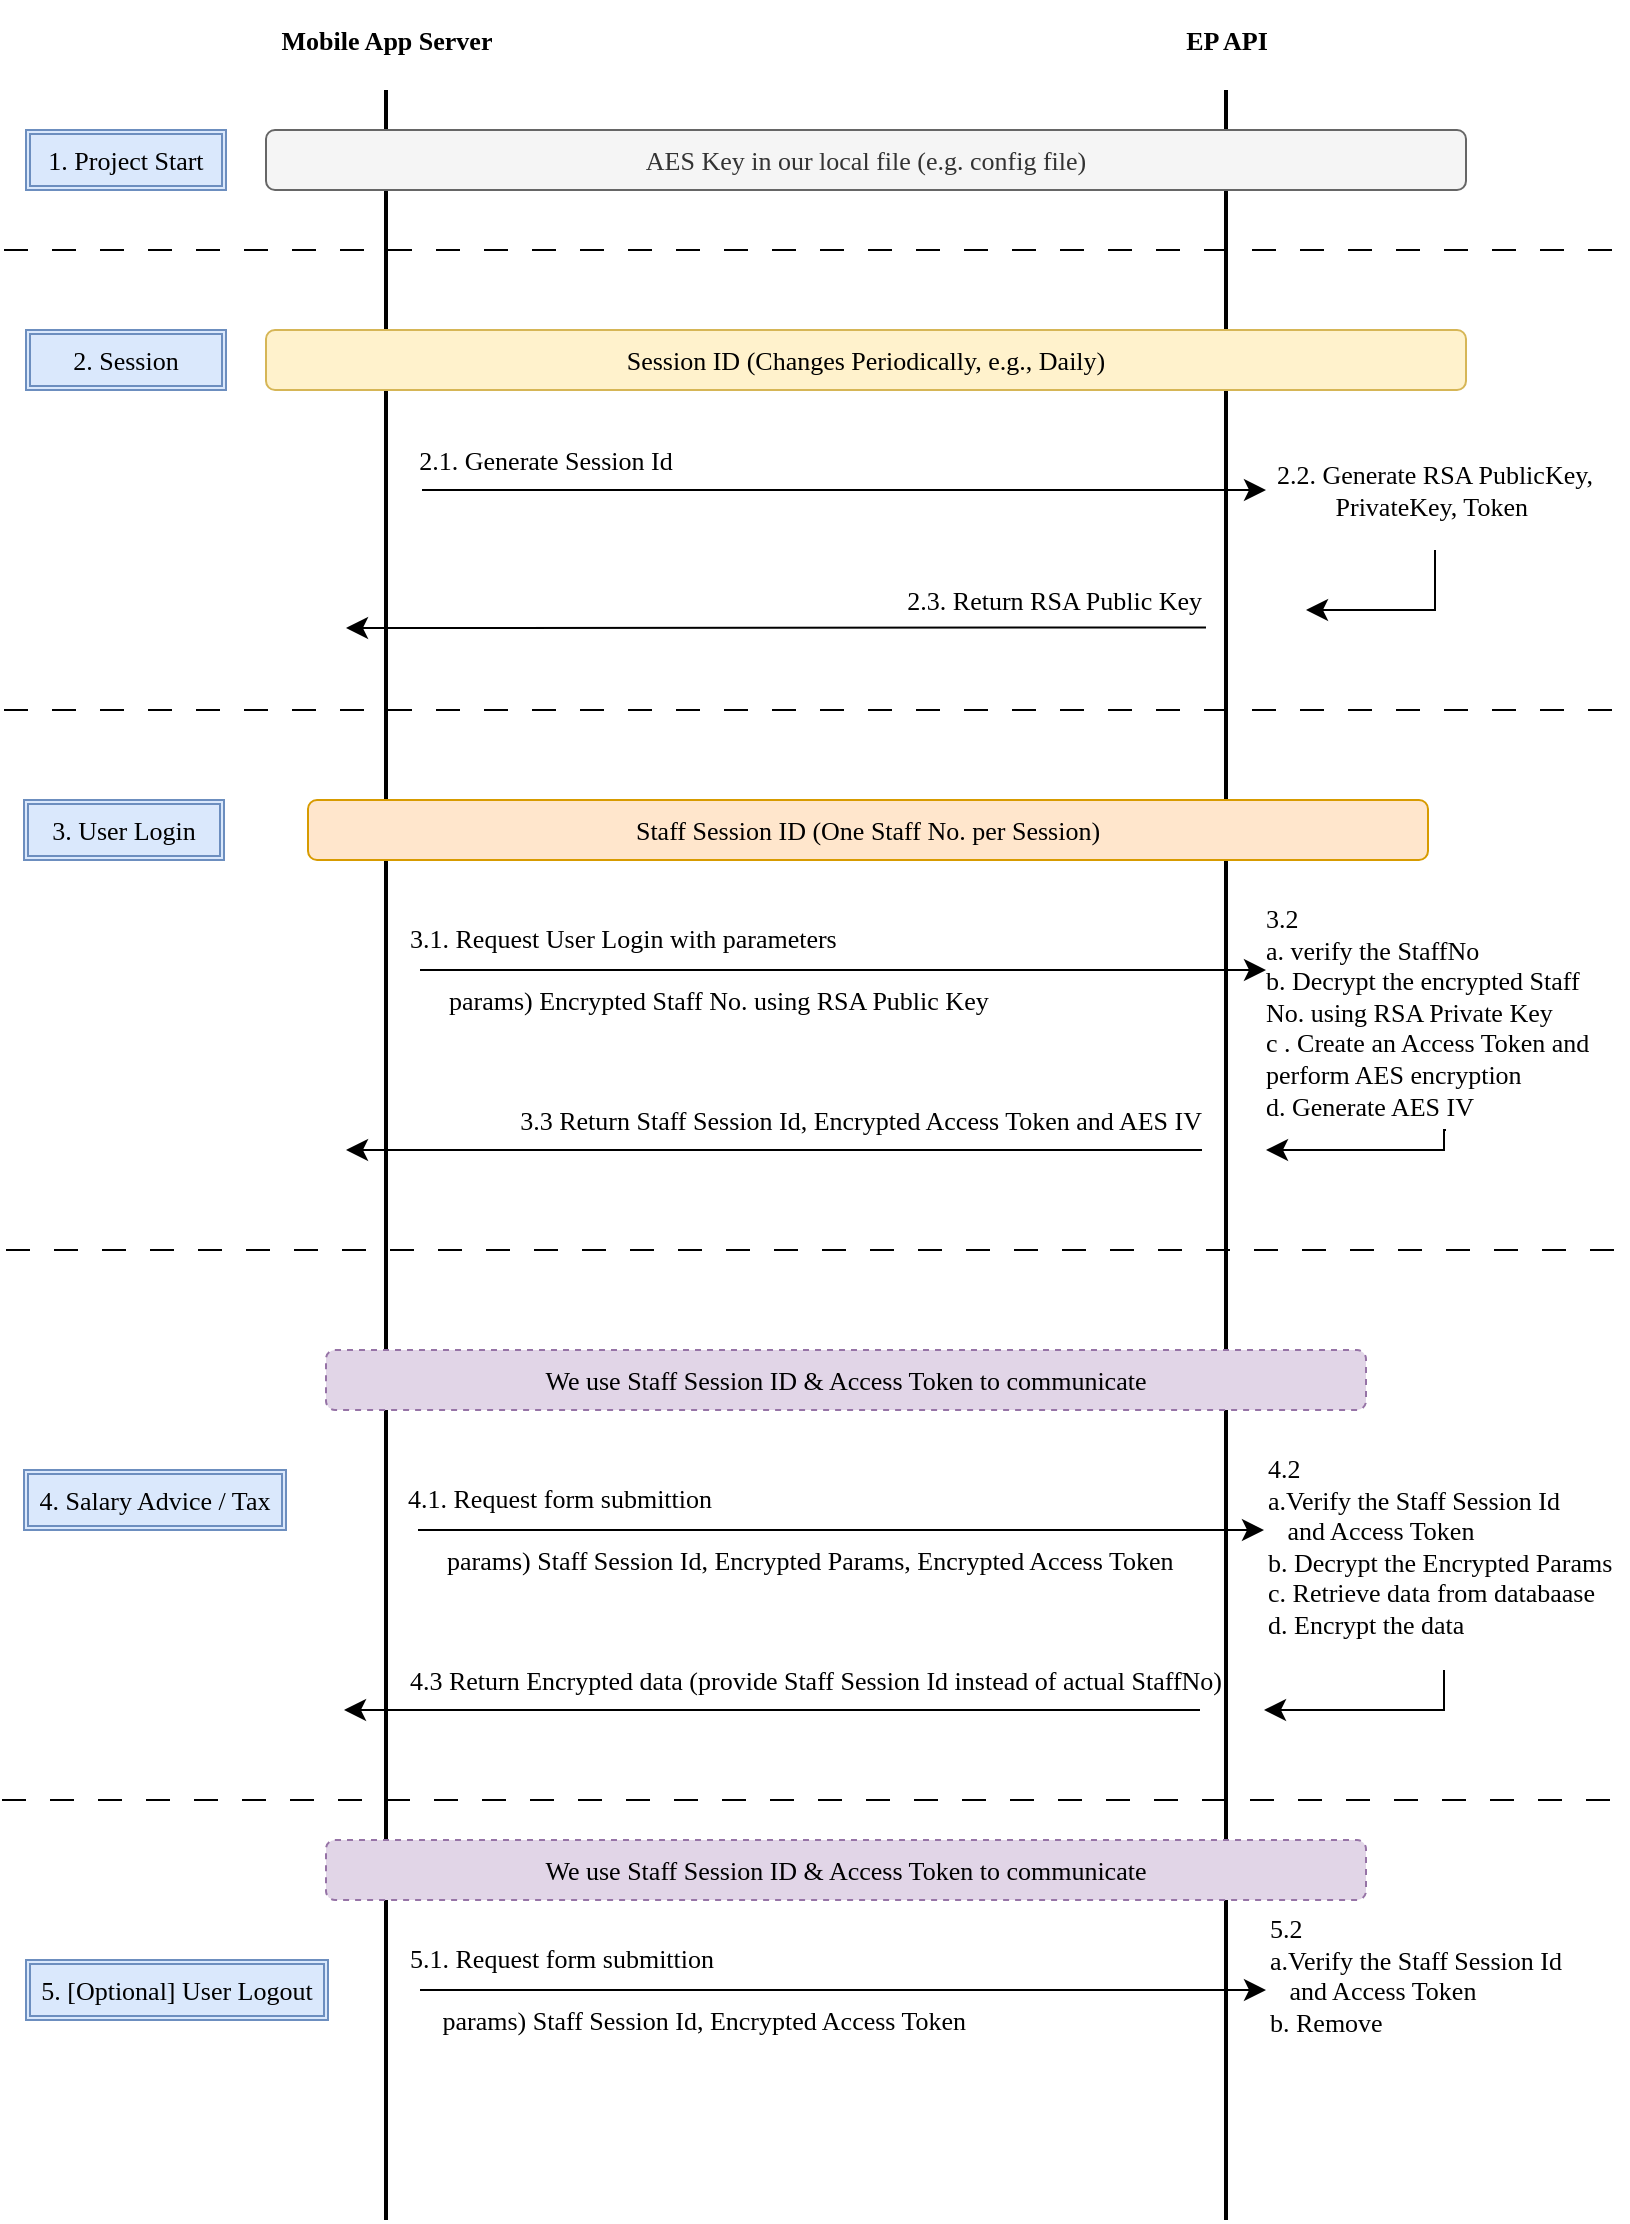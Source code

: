 <mxfile version="24.8.3">
  <diagram id="zGAoGrk16XHBV45AZ5aZ" name="Page-2">
    <mxGraphModel dx="880" dy="814" grid="1" gridSize="10" guides="1" tooltips="1" connect="1" arrows="1" fold="1" page="1" pageScale="1" pageWidth="827" pageHeight="1169" math="0" shadow="0">
      <root>
        <mxCell id="0" />
        <mxCell id="1" parent="0" />
        <mxCell id="wkhEWi-QwthmWmKcWgNR-1" value="" style="line;strokeWidth=2;direction=south;html=1;fontFamily=Times New Roman;" parent="1" vertex="1">
          <mxGeometry x="189" y="85" width="20" height="1065" as="geometry" />
        </mxCell>
        <mxCell id="wkhEWi-QwthmWmKcWgNR-2" value="" style="line;strokeWidth=2;direction=south;html=1;fontFamily=Times New Roman;" parent="1" vertex="1">
          <mxGeometry x="609" y="85" width="20" height="1065" as="geometry" />
        </mxCell>
        <mxCell id="wkhEWi-QwthmWmKcWgNR-5" value="&lt;div style=&quot;font-size: 13px;&quot;&gt;Mobile App Server&lt;/div&gt;" style="text;strokeColor=none;fillColor=none;html=1;fontSize=13;fontStyle=1;verticalAlign=middle;align=center;fontFamily=Times New Roman;" parent="1" vertex="1">
          <mxGeometry x="119" y="45" width="160" height="30" as="geometry" />
        </mxCell>
        <mxCell id="wkhEWi-QwthmWmKcWgNR-6" value="EP API" style="text;strokeColor=none;fillColor=none;html=1;fontSize=13;fontStyle=1;verticalAlign=middle;align=center;fontFamily=Times New Roman;" parent="1" vertex="1">
          <mxGeometry x="539" y="40" width="160" height="40" as="geometry" />
        </mxCell>
        <mxCell id="wkhEWi-QwthmWmKcWgNR-9" value="1. Project Start" style="shape=ext;double=1;rounded=0;whiteSpace=wrap;html=1;fillColor=#dae8fc;strokeColor=#6c8ebf;fontSize=13;fontFamily=Times New Roman;" parent="1" vertex="1">
          <mxGeometry x="19" y="105" width="100" height="30" as="geometry" />
        </mxCell>
        <mxCell id="wkhEWi-QwthmWmKcWgNR-10" value="AES Key in our local file (e.g. config file)" style="rounded=1;whiteSpace=wrap;html=1;fontFamily=Times New Roman;fillColor=#f5f5f5;fontColor=#333333;strokeColor=#666666;fontSize=13;" parent="1" vertex="1">
          <mxGeometry x="139" y="105" width="600" height="30" as="geometry" />
        </mxCell>
        <mxCell id="wkhEWi-QwthmWmKcWgNR-13" value="" style="line;strokeWidth=1;html=1;dashed=1;dashPattern=12 12;fontFamily=Times New Roman;" parent="1" vertex="1">
          <mxGeometry x="8" y="155" width="810" height="20" as="geometry" />
        </mxCell>
        <mxCell id="wkhEWi-QwthmWmKcWgNR-14" value="2. Session" style="shape=ext;double=1;rounded=0;whiteSpace=wrap;html=1;fillColor=#dae8fc;strokeColor=#6c8ebf;fontSize=13;fontFamily=Times New Roman;" parent="1" vertex="1">
          <mxGeometry x="19" y="205" width="100" height="30" as="geometry" />
        </mxCell>
        <mxCell id="wkhEWi-QwthmWmKcWgNR-15" value="Session ID (Changes Periodically, e.g., Daily)" style="rounded=1;whiteSpace=wrap;html=1;fontFamily=Times New Roman;fillColor=#fff2cc;strokeColor=#d6b656;fontSize=13;" parent="1" vertex="1">
          <mxGeometry x="139" y="205" width="600" height="30" as="geometry" />
        </mxCell>
        <mxCell id="wkhEWi-QwthmWmKcWgNR-20" value="2.3. Return RSA Public Key" style="text;html=1;align=right;verticalAlign=middle;whiteSpace=wrap;rounded=0;fontFamily=Times New Roman;fontSize=13;" parent="1" vertex="1">
          <mxGeometry x="449" y="325" width="160" height="30" as="geometry" />
        </mxCell>
        <mxCell id="wkhEWi-QwthmWmKcWgNR-22" value="" style="endArrow=classic;html=1;rounded=0;endSize=8;startSize=8;entryX=0;entryY=0.5;entryDx=0;entryDy=0;fontSize=13;" parent="1" target="wkhEWi-QwthmWmKcWgNR-24" edge="1">
          <mxGeometry width="50" height="50" relative="1" as="geometry">
            <mxPoint x="217" y="285" as="sourcePoint" />
            <mxPoint x="649" y="285" as="targetPoint" />
          </mxGeometry>
        </mxCell>
        <mxCell id="wkhEWi-QwthmWmKcWgNR-23" value="" style="endArrow=classic;html=1;rounded=0;endSize=8;startSize=8;fontSize=13;" parent="1" edge="1">
          <mxGeometry width="50" height="50" relative="1" as="geometry">
            <mxPoint x="609" y="353.75" as="sourcePoint" />
            <mxPoint x="179" y="354" as="targetPoint" />
          </mxGeometry>
        </mxCell>
        <mxCell id="wkhEWi-QwthmWmKcWgNR-24" value="2.2. Generate RSA PublicKey, PrivateKey, Token&amp;nbsp; " style="text;html=1;align=center;verticalAlign=middle;whiteSpace=wrap;rounded=0;fontFamily=Times New Roman;fontSize=13;" parent="1" vertex="1">
          <mxGeometry x="639" y="255" width="169" height="60" as="geometry" />
        </mxCell>
        <mxCell id="wkhEWi-QwthmWmKcWgNR-25" value="2.1. Generate Session Id" style="text;html=1;align=center;verticalAlign=middle;whiteSpace=wrap;rounded=0;fontFamily=Times New Roman;fontSize=13;" parent="1" vertex="1">
          <mxGeometry x="199" y="255" width="160" height="30" as="geometry" />
        </mxCell>
        <mxCell id="wkhEWi-QwthmWmKcWgNR-26" value="" style="endArrow=classic;html=1;rounded=0;endSize=8;startSize=8;exitX=0.5;exitY=1;exitDx=0;exitDy=0;edgeStyle=orthogonalEdgeStyle;fontSize=13;" parent="1" source="wkhEWi-QwthmWmKcWgNR-24" edge="1">
          <mxGeometry width="50" height="50" relative="1" as="geometry">
            <mxPoint x="619" y="363.75" as="sourcePoint" />
            <mxPoint x="659" y="345" as="targetPoint" />
            <Array as="points">
              <mxPoint x="724" y="345" />
            </Array>
          </mxGeometry>
        </mxCell>
        <mxCell id="wkhEWi-QwthmWmKcWgNR-27" value="" style="line;strokeWidth=1;html=1;dashed=1;dashPattern=12 12;fontFamily=Times New Roman;" parent="1" vertex="1">
          <mxGeometry x="8" y="385" width="810" height="20" as="geometry" />
        </mxCell>
        <mxCell id="wkhEWi-QwthmWmKcWgNR-28" value="3. User Login" style="shape=ext;double=1;rounded=0;whiteSpace=wrap;html=1;fillColor=#dae8fc;strokeColor=#6c8ebf;fontSize=13;fontFamily=Times New Roman;" parent="1" vertex="1">
          <mxGeometry x="18" y="440" width="100" height="30" as="geometry" />
        </mxCell>
        <mxCell id="wkhEWi-QwthmWmKcWgNR-29" value="Staff Session ID (One Staff No. per Session)" style="rounded=1;whiteSpace=wrap;html=1;fontFamily=Times New Roman;fillColor=#ffe6cc;strokeColor=#d79b00;fontSize=13;" parent="1" vertex="1">
          <mxGeometry x="160" y="440" width="560" height="30" as="geometry" />
        </mxCell>
        <mxCell id="wkhEWi-QwthmWmKcWgNR-30" value="3.3 Return Staff Session Id, Encrypted Access Token and AES IV" style="text;html=1;align=right;verticalAlign=middle;whiteSpace=wrap;rounded=0;fontFamily=Times New Roman;fontSize=13;" parent="1" vertex="1">
          <mxGeometry x="249" y="585" width="360" height="30" as="geometry" />
        </mxCell>
        <mxCell id="wkhEWi-QwthmWmKcWgNR-31" value="" style="endArrow=classic;html=1;rounded=0;endSize=8;startSize=8;fontSize=13;" parent="1" edge="1">
          <mxGeometry width="50" height="50" relative="1" as="geometry">
            <mxPoint x="216" y="525" as="sourcePoint" />
            <mxPoint x="639" y="525" as="targetPoint" />
          </mxGeometry>
        </mxCell>
        <mxCell id="wkhEWi-QwthmWmKcWgNR-32" value="" style="endArrow=classic;html=1;rounded=0;endSize=8;startSize=8;fontSize=13;" parent="1" edge="1">
          <mxGeometry width="50" height="50" relative="1" as="geometry">
            <mxPoint x="607" y="615" as="sourcePoint" />
            <mxPoint x="179" y="615" as="targetPoint" />
          </mxGeometry>
        </mxCell>
        <mxCell id="wkhEWi-QwthmWmKcWgNR-33" value="&lt;div style=&quot;font-size: 13px;&quot;&gt;3.2&amp;nbsp;&lt;/div&gt;&lt;div style=&quot;font-size: 13px;&quot;&gt;a. verify the StaffNo&lt;/div&gt;&lt;div style=&quot;font-size: 13px;&quot;&gt;b. Decrypt the encrypted Staff No. using RSA Private Key&lt;/div&gt;&lt;div style=&quot;font-size: 13px;&quot;&gt;c . Create an Access Token and perform AES encryption&lt;/div&gt;&lt;div style=&quot;font-size: 13px;&quot;&gt;d. Generate AES IV&lt;br style=&quot;font-size: 13px;&quot;&gt;&lt;/div&gt;&lt;div style=&quot;font-size: 13px;&quot;&gt;&lt;br style=&quot;font-size: 13px;&quot;&gt;&lt;/div&gt;&lt;div style=&quot;font-size: 13px;&quot;&gt;&lt;br style=&quot;font-size: 13px;&quot;&gt;&lt;/div&gt;" style="text;html=1;align=left;verticalAlign=top;whiteSpace=wrap;rounded=0;fontFamily=Times New Roman;fontSize=13;" parent="1" vertex="1">
          <mxGeometry x="637" y="485" width="181" height="125" as="geometry" />
        </mxCell>
        <mxCell id="wkhEWi-QwthmWmKcWgNR-34" value="&lt;div style=&quot;font-size: 13px;&quot;&gt;3.1. Request User Login with parameters&lt;/div&gt;&lt;div style=&quot;font-size: 13px;&quot;&gt;&lt;br style=&quot;font-size: 13px;&quot;&gt;&lt;/div&gt;&lt;div style=&quot;font-size: 13px;&quot;&gt;&amp;nbsp;&amp;nbsp;&amp;nbsp;&amp;nbsp;&amp;nbsp; params) Encrypted Staff No. using RSA Public Key&amp;nbsp;&amp;nbsp;&amp;nbsp; &lt;br style=&quot;font-size: 13px;&quot;&gt;&lt;/div&gt;" style="text;html=1;align=left;verticalAlign=top;whiteSpace=wrap;rounded=0;fontFamily=Times New Roman;fontSize=13;" parent="1" vertex="1">
          <mxGeometry x="209" y="495" width="381" height="70" as="geometry" />
        </mxCell>
        <mxCell id="wkhEWi-QwthmWmKcWgNR-35" value="" style="endArrow=classic;html=1;rounded=0;endSize=8;startSize=8;edgeStyle=orthogonalEdgeStyle;fontSize=13;" parent="1" edge="1">
          <mxGeometry width="50" height="50" relative="1" as="geometry">
            <mxPoint x="729" y="605" as="sourcePoint" />
            <mxPoint x="639" y="615" as="targetPoint" />
            <Array as="points">
              <mxPoint x="728" y="615" />
            </Array>
          </mxGeometry>
        </mxCell>
        <mxCell id="wkhEWi-QwthmWmKcWgNR-36" value="" style="line;strokeWidth=1;html=1;dashed=1;dashPattern=12 12;fontFamily=Times New Roman;" parent="1" vertex="1">
          <mxGeometry x="9" y="655" width="810" height="20" as="geometry" />
        </mxCell>
        <mxCell id="wkhEWi-QwthmWmKcWgNR-37" value="4. Salary Advice / Tax " style="shape=ext;double=1;rounded=0;whiteSpace=wrap;html=1;fillColor=#dae8fc;strokeColor=#6c8ebf;fontSize=13;fontFamily=Times New Roman;" parent="1" vertex="1">
          <mxGeometry x="18" y="775" width="131" height="30" as="geometry" />
        </mxCell>
        <mxCell id="wkhEWi-QwthmWmKcWgNR-39" value="4.3 Return Encrypted data (provide Staff Session Id instead of actual StaffNo)" style="text;html=1;align=right;verticalAlign=middle;whiteSpace=wrap;rounded=0;fontFamily=Times New Roman;fontSize=13;" parent="1" vertex="1">
          <mxGeometry x="190.5" y="865" width="428" height="30" as="geometry" />
        </mxCell>
        <mxCell id="wkhEWi-QwthmWmKcWgNR-40" value="" style="endArrow=classic;html=1;rounded=0;endSize=8;startSize=8;fontSize=13;" parent="1" edge="1">
          <mxGeometry width="50" height="50" relative="1" as="geometry">
            <mxPoint x="215" y="805" as="sourcePoint" />
            <mxPoint x="638" y="805" as="targetPoint" />
          </mxGeometry>
        </mxCell>
        <mxCell id="wkhEWi-QwthmWmKcWgNR-41" value="" style="endArrow=classic;html=1;rounded=0;endSize=8;startSize=8;fontSize=13;" parent="1" edge="1">
          <mxGeometry width="50" height="50" relative="1" as="geometry">
            <mxPoint x="606" y="895" as="sourcePoint" />
            <mxPoint x="178" y="895" as="targetPoint" />
          </mxGeometry>
        </mxCell>
        <mxCell id="wkhEWi-QwthmWmKcWgNR-42" value="&lt;div style=&quot;font-size: 13px;&quot;&gt;4.1. Request form submittion&lt;br style=&quot;font-size: 13px;&quot;&gt;&lt;/div&gt;&lt;div style=&quot;font-size: 13px;&quot;&gt;&lt;br style=&quot;font-size: 13px;&quot;&gt;&lt;/div&gt;&lt;div style=&quot;font-size: 13px;&quot;&gt;&amp;nbsp;&amp;nbsp;&amp;nbsp;&amp;nbsp;&amp;nbsp; params) Staff Session Id, Encrypted Params, Encrypted Access Token&lt;br style=&quot;font-size: 13px;&quot;&gt;&lt;/div&gt;" style="text;html=1;align=left;verticalAlign=top;whiteSpace=wrap;rounded=0;fontFamily=Times New Roman;fontSize=13;" parent="1" vertex="1">
          <mxGeometry x="208" y="775" width="391" height="70" as="geometry" />
        </mxCell>
        <mxCell id="wkhEWi-QwthmWmKcWgNR-43" value="" style="endArrow=classic;html=1;rounded=0;endSize=8;startSize=8;exitX=0.5;exitY=1;exitDx=0;exitDy=0;edgeStyle=orthogonalEdgeStyle;fontSize=13;" parent="1" edge="1">
          <mxGeometry width="50" height="50" relative="1" as="geometry">
            <mxPoint x="728" y="875" as="sourcePoint" />
            <mxPoint x="638" y="895" as="targetPoint" />
            <Array as="points">
              <mxPoint x="728" y="895" />
            </Array>
          </mxGeometry>
        </mxCell>
        <mxCell id="wkhEWi-QwthmWmKcWgNR-44" value="4.2&lt;br style=&quot;font-size: 13px;&quot;&gt;&lt;div style=&quot;font-size: 13px;&quot;&gt;a.Verify the Staff Session Id &lt;br style=&quot;font-size: 13px;&quot;&gt;&lt;/div&gt;&lt;div style=&quot;font-size: 13px;&quot;&gt;&amp;nbsp;&amp;nbsp; and Access Token&lt;/div&gt;&lt;div style=&quot;font-size: 13px;&quot;&gt;b. Decrypt the Encrypted Params&lt;br style=&quot;font-size: 13px;&quot;&gt;&lt;/div&gt;&lt;div style=&quot;font-size: 13px;&quot;&gt;c. Retrieve data from databaase&lt;/div&gt;&lt;div style=&quot;font-size: 13px;&quot;&gt;d. Encrypt the data&lt;br style=&quot;font-size: 13px;&quot;&gt;&lt;/div&gt;" style="text;html=1;align=left;verticalAlign=top;whiteSpace=wrap;rounded=0;fontFamily=Times New Roman;fontSize=13;" parent="1" vertex="1">
          <mxGeometry x="638" y="760" width="181" height="100" as="geometry" />
        </mxCell>
        <mxCell id="wkhEWi-QwthmWmKcWgNR-45" value="We use Staff Session ID &amp;amp; Access Token to communicate" style="rounded=1;whiteSpace=wrap;html=1;fontFamily=Times New Roman;dashed=1;fillColor=#e1d5e7;strokeColor=#9673a6;fontSize=13;" parent="1" vertex="1">
          <mxGeometry x="169" y="715" width="520" height="30" as="geometry" />
        </mxCell>
        <mxCell id="wkhEWi-QwthmWmKcWgNR-46" value="" style="line;strokeWidth=1;html=1;dashed=1;dashPattern=12 12;fontFamily=Times New Roman;" parent="1" vertex="1">
          <mxGeometry x="7" y="930" width="810" height="20" as="geometry" />
        </mxCell>
        <mxCell id="wkhEWi-QwthmWmKcWgNR-47" value="5. [Optional] User Logout" style="shape=ext;double=1;rounded=0;whiteSpace=wrap;html=1;fillColor=#dae8fc;strokeColor=#6c8ebf;fontSize=13;fontFamily=Times New Roman;" parent="1" vertex="1">
          <mxGeometry x="19" y="1020" width="151" height="30" as="geometry" />
        </mxCell>
        <mxCell id="wkhEWi-QwthmWmKcWgNR-55" value="" style="endArrow=classic;html=1;rounded=0;endSize=8;startSize=8;fontSize=13;" parent="1" edge="1">
          <mxGeometry width="50" height="50" relative="1" as="geometry">
            <mxPoint x="216" y="1035" as="sourcePoint" />
            <mxPoint x="639" y="1035" as="targetPoint" />
          </mxGeometry>
        </mxCell>
        <mxCell id="wkhEWi-QwthmWmKcWgNR-56" value="&lt;div style=&quot;font-size: 13px;&quot;&gt;5.1. Request form submittion&lt;br style=&quot;font-size: 13px;&quot;&gt;&lt;/div&gt;&lt;div style=&quot;font-size: 13px;&quot;&gt;&lt;br style=&quot;font-size: 13px;&quot;&gt;&lt;/div&gt;&lt;div style=&quot;font-size: 13px;&quot;&gt;&amp;nbsp;&amp;nbsp;&amp;nbsp;&amp;nbsp; params) Staff Session Id, Encrypted Access Token&lt;br style=&quot;font-size: 13px;&quot;&gt;&lt;/div&gt;" style="text;html=1;align=left;verticalAlign=top;whiteSpace=wrap;rounded=0;fontFamily=Times New Roman;fontSize=13;" parent="1" vertex="1">
          <mxGeometry x="209" y="1005" width="391" height="70" as="geometry" />
        </mxCell>
        <mxCell id="wkhEWi-QwthmWmKcWgNR-57" value="5.2&lt;br style=&quot;font-size: 13px;&quot;&gt;&lt;div style=&quot;font-size: 13px;&quot;&gt;a.Verify the Staff Session Id &lt;br style=&quot;font-size: 13px;&quot;&gt;&lt;/div&gt;&lt;div style=&quot;font-size: 13px;&quot;&gt;&amp;nbsp;&amp;nbsp; and Access Token&lt;/div&gt;&lt;div style=&quot;font-size: 13px;&quot;&gt;b. Remove&lt;/div&gt;" style="text;html=1;align=left;verticalAlign=top;whiteSpace=wrap;rounded=0;fontFamily=Times New Roman;fontSize=13;" parent="1" vertex="1">
          <mxGeometry x="639" y="990" width="181" height="80" as="geometry" />
        </mxCell>
        <mxCell id="5E_7HwGN0i47pE6giLOe-1" value="We use Staff Session ID &amp;amp; Access Token to communicate" style="rounded=1;whiteSpace=wrap;html=1;fontFamily=Times New Roman;dashed=1;fillColor=#e1d5e7;strokeColor=#9673a6;fontSize=13;" parent="1" vertex="1">
          <mxGeometry x="169" y="960" width="520" height="30" as="geometry" />
        </mxCell>
      </root>
    </mxGraphModel>
  </diagram>
</mxfile>
